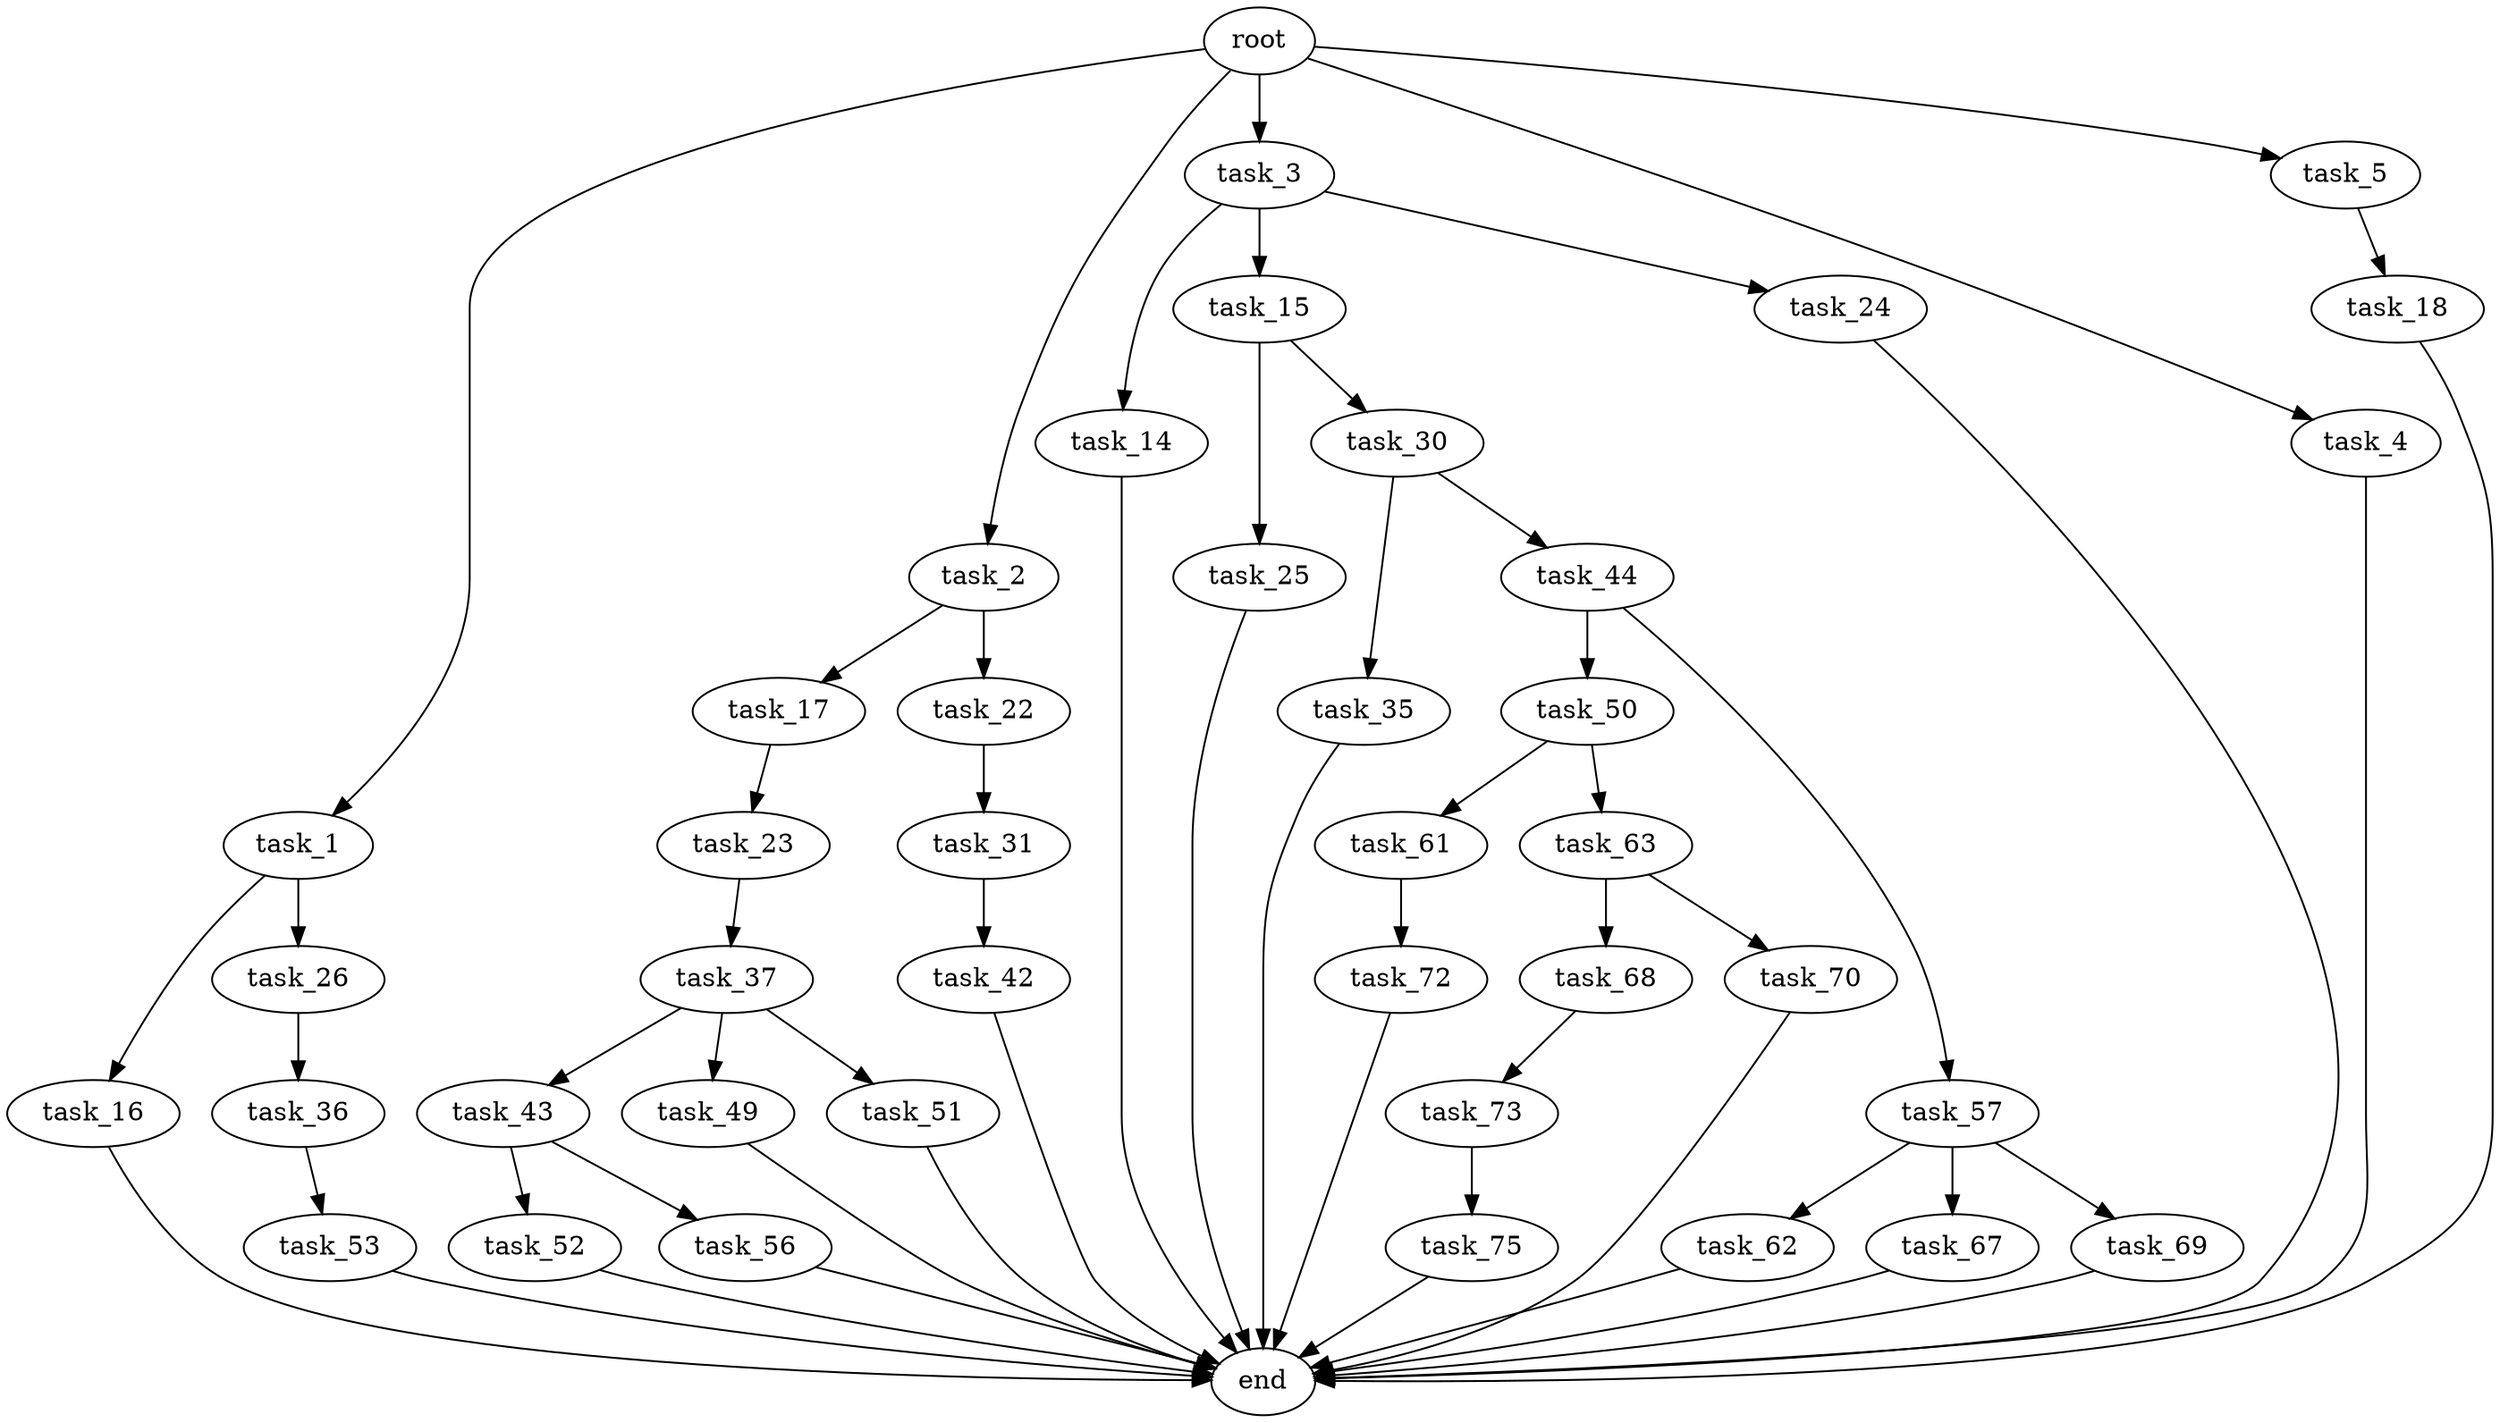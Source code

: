 digraph G {
  root [size="0.000000"];
  task_1 [size="1073741824000.000000"];
  task_2 [size="82300950527.000000"];
  task_3 [size="2804136771.000000"];
  task_4 [size="984942612237.000000"];
  task_5 [size="244319272819.000000"];
  task_14 [size="134217728000.000000"];
  task_15 [size="100666130963.000000"];
  task_16 [size="231928233984.000000"];
  task_17 [size="21350682532.000000"];
  task_18 [size="9520832794.000000"];
  task_22 [size="190508188360.000000"];
  task_23 [size="8589934592.000000"];
  task_24 [size="195329372788.000000"];
  task_25 [size="213001552034.000000"];
  task_26 [size="122714192326.000000"];
  task_30 [size="108445426441.000000"];
  task_31 [size="231928233984.000000"];
  task_35 [size="264575899532.000000"];
  task_36 [size="12084538644.000000"];
  task_37 [size="8417954126.000000"];
  task_42 [size="3939348175.000000"];
  task_43 [size="9513621560.000000"];
  task_44 [size="231928233984.000000"];
  task_49 [size="28991029248.000000"];
  task_50 [size="25464635617.000000"];
  task_51 [size="198994577366.000000"];
  task_52 [size="9208041899.000000"];
  task_53 [size="244478761718.000000"];
  task_56 [size="157128318648.000000"];
  task_57 [size="1115788452.000000"];
  task_61 [size="246975510161.000000"];
  task_62 [size="28991029248.000000"];
  task_63 [size="325268667967.000000"];
  task_67 [size="97991585721.000000"];
  task_68 [size="17089257117.000000"];
  task_69 [size="1363527440.000000"];
  task_70 [size="199740919014.000000"];
  task_72 [size="68719476736.000000"];
  task_73 [size="8968245345.000000"];
  task_75 [size="1073741824000.000000"];
  end [size="0.000000"];

  root -> task_1 [size="1.000000"];
  root -> task_2 [size="1.000000"];
  root -> task_3 [size="1.000000"];
  root -> task_4 [size="1.000000"];
  root -> task_5 [size="1.000000"];
  task_1 -> task_16 [size="838860800.000000"];
  task_1 -> task_26 [size="838860800.000000"];
  task_2 -> task_17 [size="75497472.000000"];
  task_2 -> task_22 [size="75497472.000000"];
  task_3 -> task_14 [size="134217728.000000"];
  task_3 -> task_15 [size="134217728.000000"];
  task_3 -> task_24 [size="134217728.000000"];
  task_4 -> end [size="1.000000"];
  task_5 -> task_18 [size="209715200.000000"];
  task_14 -> end [size="1.000000"];
  task_15 -> task_25 [size="134217728.000000"];
  task_15 -> task_30 [size="134217728.000000"];
  task_16 -> end [size="1.000000"];
  task_17 -> task_23 [size="536870912.000000"];
  task_18 -> end [size="1.000000"];
  task_22 -> task_31 [size="134217728.000000"];
  task_23 -> task_37 [size="33554432.000000"];
  task_24 -> end [size="1.000000"];
  task_25 -> end [size="1.000000"];
  task_26 -> task_36 [size="536870912.000000"];
  task_30 -> task_35 [size="209715200.000000"];
  task_30 -> task_44 [size="209715200.000000"];
  task_31 -> task_42 [size="301989888.000000"];
  task_35 -> end [size="1.000000"];
  task_36 -> task_53 [size="536870912.000000"];
  task_37 -> task_43 [size="679477248.000000"];
  task_37 -> task_49 [size="679477248.000000"];
  task_37 -> task_51 [size="679477248.000000"];
  task_42 -> end [size="1.000000"];
  task_43 -> task_52 [size="411041792.000000"];
  task_43 -> task_56 [size="411041792.000000"];
  task_44 -> task_50 [size="301989888.000000"];
  task_44 -> task_57 [size="301989888.000000"];
  task_49 -> end [size="1.000000"];
  task_50 -> task_61 [size="536870912.000000"];
  task_50 -> task_63 [size="536870912.000000"];
  task_51 -> end [size="1.000000"];
  task_52 -> end [size="1.000000"];
  task_53 -> end [size="1.000000"];
  task_56 -> end [size="1.000000"];
  task_57 -> task_62 [size="33554432.000000"];
  task_57 -> task_67 [size="33554432.000000"];
  task_57 -> task_69 [size="33554432.000000"];
  task_61 -> task_72 [size="209715200.000000"];
  task_62 -> end [size="1.000000"];
  task_63 -> task_68 [size="838860800.000000"];
  task_63 -> task_70 [size="838860800.000000"];
  task_67 -> end [size="1.000000"];
  task_68 -> task_73 [size="679477248.000000"];
  task_69 -> end [size="1.000000"];
  task_70 -> end [size="1.000000"];
  task_72 -> end [size="1.000000"];
  task_73 -> task_75 [size="536870912.000000"];
  task_75 -> end [size="1.000000"];
}

